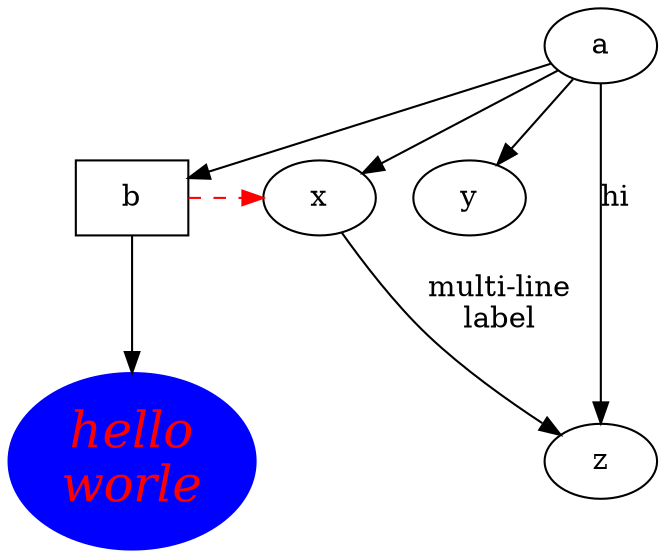 digraph test3 {
       a -> b -> c;
       a -> {x y};
       b [shape=box];
       c [label="hello\nworle",color=blue,fontsize=24,
            fontname="Palatino-Italic",fontcolor=red,style=filled];
       a -> z [label="hi", weight=100];
       x -> z [label="multi-line\nlabel"];
       edge [style=dashed,color=red];
       b -> x;
       {rank=same; b x}
}

